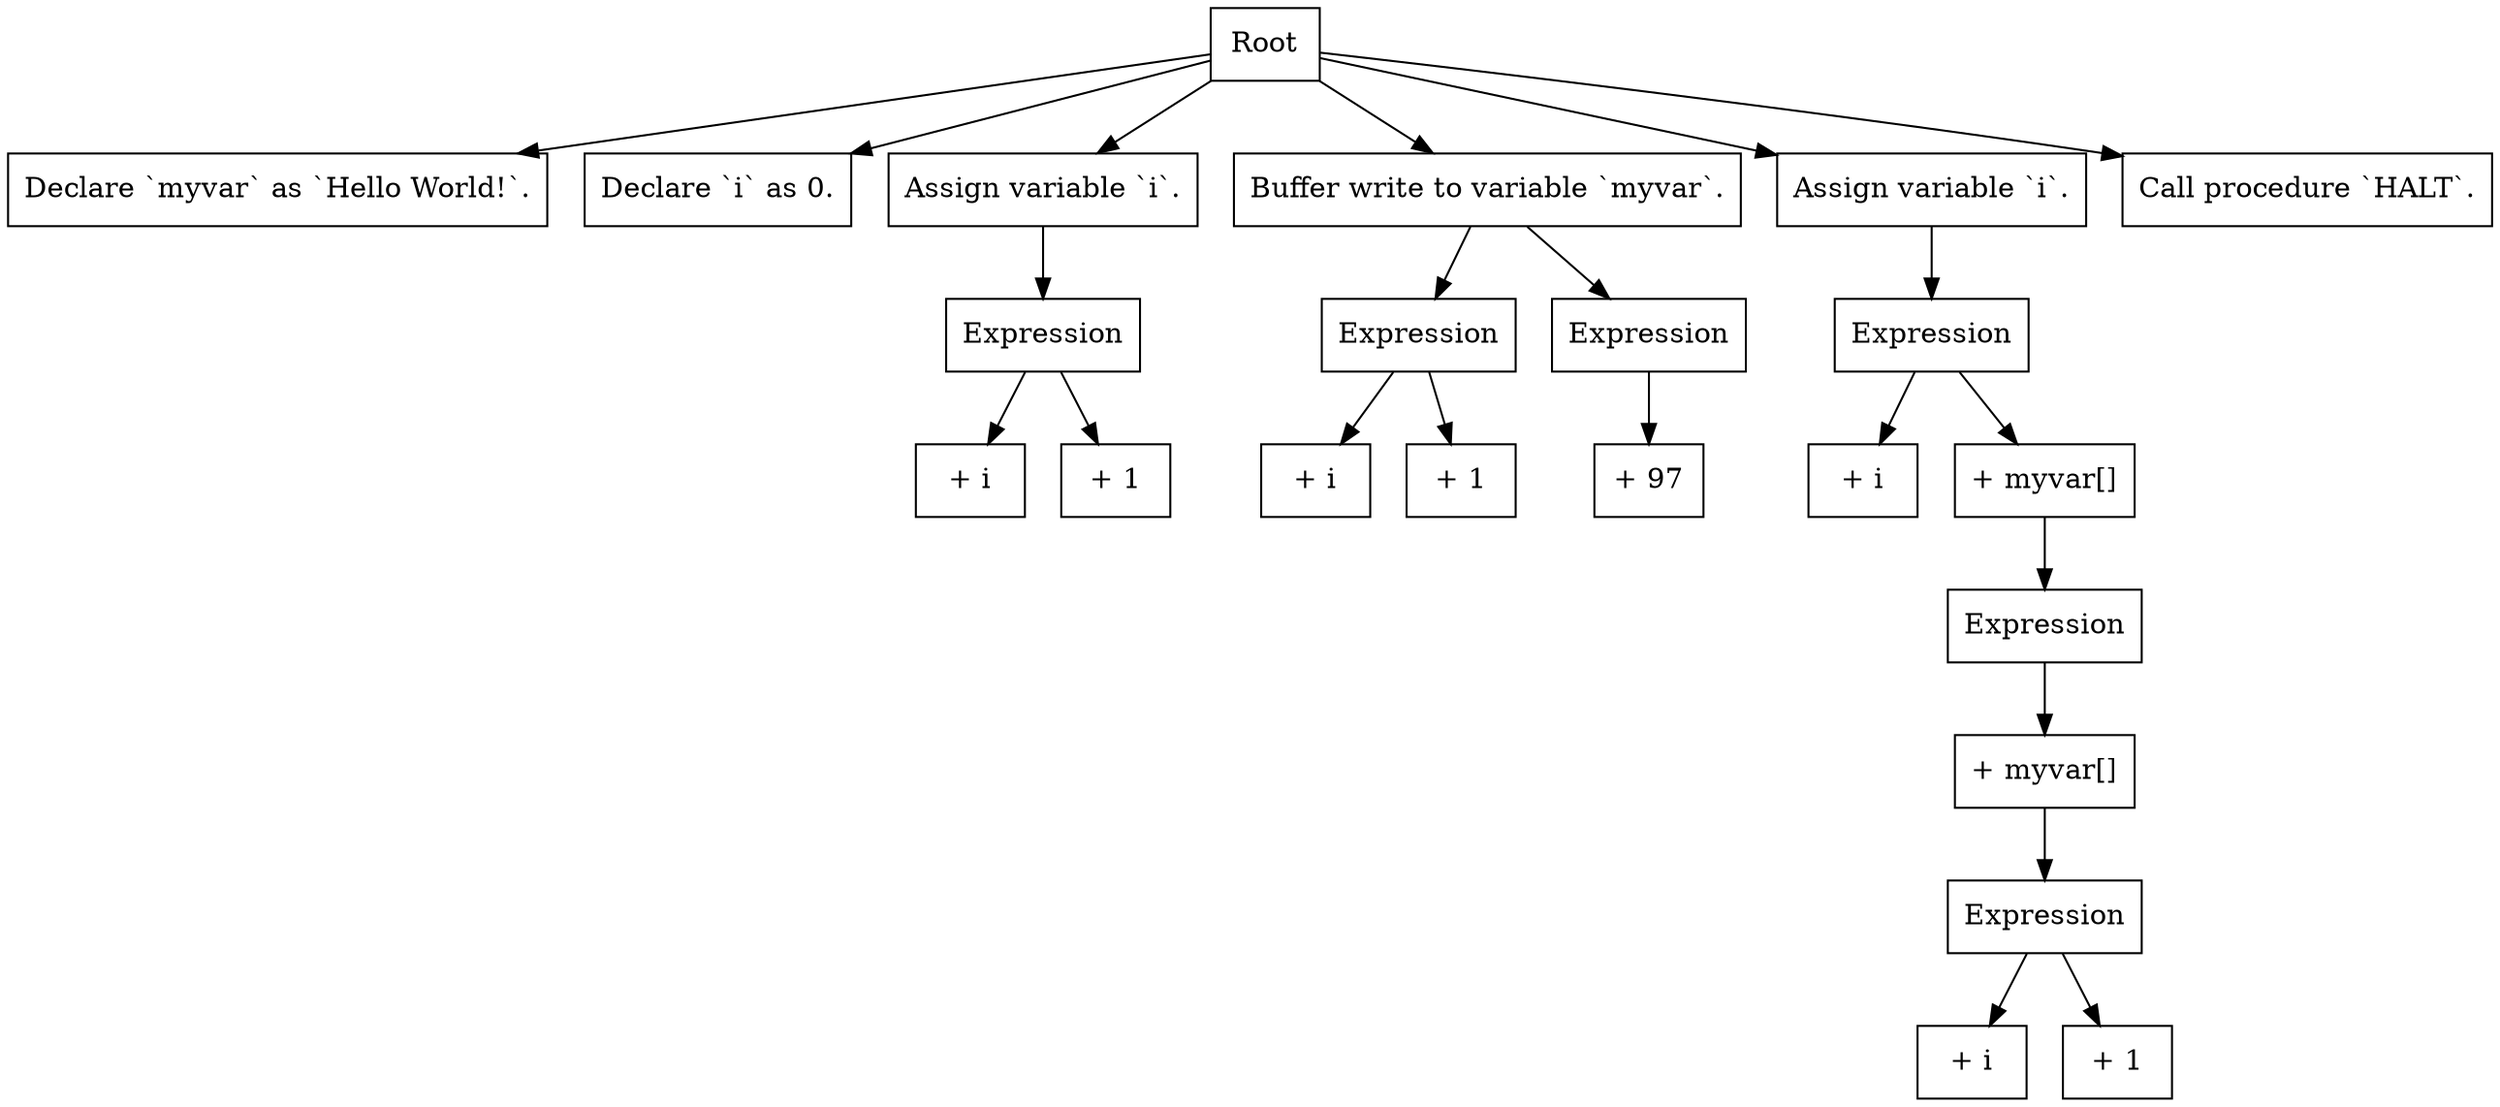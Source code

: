 digraph ast {
    "0" [label="Root", shape=box];
    "0_0" [label="Declare `myvar` as `Hello World!`.", shape=box];
    "0" -> "0_0";
    "0_1" [label="Declare `i` as 0.", shape=box];
    "0" -> "0_1";
    "0_2" [label="Assign variable `i`.", shape=box];
    "0_2_0" [label="Expression", shape=box];
    "0_2_0_0" [label="+ i", shape=box];
    "0_2_0" -> "0_2_0_0";
    "0_2_0_1" [label="+ 1", shape=box];
    "0_2_0" -> "0_2_0_1";
    "0_2" -> "0_2_0";
    "0" -> "0_2";
    "0_3" [label="Buffer write to variable `myvar`.", shape=box];
    "0_3_0" [label="Expression", shape=box];
    "0_3_0_0" [label="+ i", shape=box];
    "0_3_0" -> "0_3_0_0";
    "0_3_0_1" [label="+ 1", shape=box];
    "0_3_0" -> "0_3_0_1";
    "0_3" -> "0_3_0";
    "0_3_1" [label="Expression", shape=box];
    "0_3_1_0" [label="+ 97", shape=box];
    "0_3_1" -> "0_3_1_0";
    "0_3" -> "0_3_1";
    "0" -> "0_3";
    "0_4" [label="Assign variable `i`.", shape=box];
    "0_4_0" [label="Expression", shape=box];
    "0_4_0_0" [label="+ i", shape=box];
    "0_4_0" -> "0_4_0_0";
    "0_4_0_1" [label="+ myvar[]", shape=box];
    "0_4_0_1_0" [label="Expression", shape=box];
    "0_4_0_1_0_0" [label="+ myvar[]", shape=box];
    "0_4_0_1_0_0_0" [label="Expression", shape=box];
    "0_4_0_1_0_0_0_0" [label="+ i", shape=box];
    "0_4_0_1_0_0_0" -> "0_4_0_1_0_0_0_0";
    "0_4_0_1_0_0_0_1" [label="+ 1", shape=box];
    "0_4_0_1_0_0_0" -> "0_4_0_1_0_0_0_1";
    "0_4_0_1_0_0" -> "0_4_0_1_0_0_0";
    "0_4_0_1_0" -> "0_4_0_1_0_0";
    "0_4_0_1" -> "0_4_0_1_0";
    "0_4_0" -> "0_4_0_1";
    "0_4" -> "0_4_0";
    "0" -> "0_4";
    "0_5" [label="Call procedure `HALT`.", shape=box];
    "0" -> "0_5";
}
